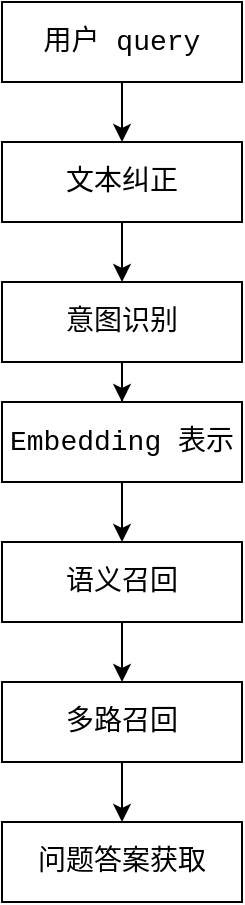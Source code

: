 <mxfile version="13.9.5" type="device"><diagram id="W5n17L-xBprk7k8iXnoi" name="第 1 页"><mxGraphModel dx="872" dy="837" grid="1" gridSize="10" guides="1" tooltips="1" connect="1" arrows="1" fold="1" page="1" pageScale="1" pageWidth="827" pageHeight="1169" math="0" shadow="0"><root><mxCell id="0"/><mxCell id="1" parent="0"/><mxCell id="YpfWs4n7ZDRp7TzRw7Ip-8" style="edgeStyle=orthogonalEdgeStyle;rounded=0;orthogonalLoop=1;jettySize=auto;html=1;exitX=0.5;exitY=1;exitDx=0;exitDy=0;entryX=0.5;entryY=0;entryDx=0;entryDy=0;" edge="1" parent="1" source="YpfWs4n7ZDRp7TzRw7Ip-1" target="YpfWs4n7ZDRp7TzRw7Ip-2"><mxGeometry relative="1" as="geometry"/></mxCell><mxCell id="YpfWs4n7ZDRp7TzRw7Ip-1" value="&lt;div style=&quot;font-family: &amp;#34;consolas&amp;#34; , &amp;#34;courier new&amp;#34; , monospace ; font-size: 14px ; line-height: 19px&quot;&gt;&lt;span style=&quot;background-color: rgb(255 , 255 , 255)&quot;&gt;用户 query&lt;/span&gt;&lt;/div&gt;" style="rounded=0;whiteSpace=wrap;html=1;" vertex="1" parent="1"><mxGeometry x="240" y="180" width="120" height="40" as="geometry"/></mxCell><mxCell id="YpfWs4n7ZDRp7TzRw7Ip-9" style="edgeStyle=orthogonalEdgeStyle;rounded=0;orthogonalLoop=1;jettySize=auto;html=1;exitX=0.5;exitY=1;exitDx=0;exitDy=0;entryX=0.5;entryY=0;entryDx=0;entryDy=0;" edge="1" parent="1" source="YpfWs4n7ZDRp7TzRw7Ip-2" target="YpfWs4n7ZDRp7TzRw7Ip-3"><mxGeometry relative="1" as="geometry"/></mxCell><mxCell id="YpfWs4n7ZDRp7TzRw7Ip-2" value="&lt;div style=&quot;font-family: &amp;#34;consolas&amp;#34; , &amp;#34;courier new&amp;#34; , monospace ; font-size: 14px ; line-height: 19px&quot;&gt;&lt;div style=&quot;font-family: &amp;#34;consolas&amp;#34; , &amp;#34;courier new&amp;#34; , monospace ; line-height: 19px&quot;&gt;&lt;span style=&quot;background-color: rgb(255 , 255 , 255)&quot;&gt;文本纠正&lt;/span&gt;&lt;/div&gt;&lt;/div&gt;" style="rounded=0;whiteSpace=wrap;html=1;" vertex="1" parent="1"><mxGeometry x="240" y="250" width="120" height="40" as="geometry"/></mxCell><mxCell id="YpfWs4n7ZDRp7TzRw7Ip-10" style="edgeStyle=orthogonalEdgeStyle;rounded=0;orthogonalLoop=1;jettySize=auto;html=1;exitX=0.5;exitY=1;exitDx=0;exitDy=0;" edge="1" parent="1" source="YpfWs4n7ZDRp7TzRw7Ip-3" target="YpfWs4n7ZDRp7TzRw7Ip-4"><mxGeometry relative="1" as="geometry"/></mxCell><mxCell id="YpfWs4n7ZDRp7TzRw7Ip-3" value="&lt;div style=&quot;font-family: &amp;#34;consolas&amp;#34; , &amp;#34;courier new&amp;#34; , monospace ; font-size: 14px ; line-height: 19px&quot;&gt;&lt;div style=&quot;font-family: &amp;#34;consolas&amp;#34; , &amp;#34;courier new&amp;#34; , monospace ; line-height: 19px&quot;&gt;&lt;span style=&quot;background-color: rgb(255 , 255 , 255)&quot;&gt;意图识别&lt;/span&gt;&lt;/div&gt;&lt;/div&gt;" style="rounded=0;whiteSpace=wrap;html=1;" vertex="1" parent="1"><mxGeometry x="240" y="320" width="120" height="40" as="geometry"/></mxCell><mxCell id="YpfWs4n7ZDRp7TzRw7Ip-11" style="edgeStyle=orthogonalEdgeStyle;rounded=0;orthogonalLoop=1;jettySize=auto;html=1;exitX=0.5;exitY=1;exitDx=0;exitDy=0;" edge="1" parent="1" source="YpfWs4n7ZDRp7TzRw7Ip-4" target="YpfWs4n7ZDRp7TzRw7Ip-5"><mxGeometry relative="1" as="geometry"/></mxCell><mxCell id="YpfWs4n7ZDRp7TzRw7Ip-4" value="&lt;div style=&quot;font-family: &amp;#34;consolas&amp;#34; , &amp;#34;courier new&amp;#34; , monospace ; font-size: 14px ; line-height: 19px&quot;&gt;&lt;div style=&quot;font-family: &amp;#34;consolas&amp;#34; , &amp;#34;courier new&amp;#34; , monospace ; line-height: 19px&quot;&gt;&lt;div style=&quot;font-family: &amp;#34;consolas&amp;#34; , &amp;#34;courier new&amp;#34; , monospace ; line-height: 19px&quot;&gt;&lt;span style=&quot;background-color: rgb(255 , 255 , 255)&quot;&gt;Embedding 表示&lt;/span&gt;&lt;/div&gt;&lt;/div&gt;&lt;/div&gt;" style="rounded=0;whiteSpace=wrap;html=1;" vertex="1" parent="1"><mxGeometry x="240" y="380" width="120" height="40" as="geometry"/></mxCell><mxCell id="YpfWs4n7ZDRp7TzRw7Ip-12" style="edgeStyle=orthogonalEdgeStyle;rounded=0;orthogonalLoop=1;jettySize=auto;html=1;exitX=0.5;exitY=1;exitDx=0;exitDy=0;" edge="1" parent="1" source="YpfWs4n7ZDRp7TzRw7Ip-5" target="YpfWs4n7ZDRp7TzRw7Ip-6"><mxGeometry relative="1" as="geometry"/></mxCell><mxCell id="YpfWs4n7ZDRp7TzRw7Ip-5" value="&lt;div style=&quot;font-family: &amp;#34;consolas&amp;#34; , &amp;#34;courier new&amp;#34; , monospace ; font-size: 14px ; line-height: 19px&quot;&gt;&lt;div style=&quot;font-family: &amp;#34;consolas&amp;#34; , &amp;#34;courier new&amp;#34; , monospace ; line-height: 19px&quot;&gt;&lt;div style=&quot;font-family: &amp;#34;consolas&amp;#34; , &amp;#34;courier new&amp;#34; , monospace ; line-height: 19px&quot;&gt;&lt;span style=&quot;background-color: rgb(255 , 255 , 255)&quot;&gt;语义召回&lt;/span&gt;&lt;/div&gt;&lt;/div&gt;&lt;/div&gt;" style="rounded=0;whiteSpace=wrap;html=1;" vertex="1" parent="1"><mxGeometry x="240" y="450" width="120" height="40" as="geometry"/></mxCell><mxCell id="YpfWs4n7ZDRp7TzRw7Ip-13" style="edgeStyle=orthogonalEdgeStyle;rounded=0;orthogonalLoop=1;jettySize=auto;html=1;exitX=0.5;exitY=1;exitDx=0;exitDy=0;" edge="1" parent="1" source="YpfWs4n7ZDRp7TzRw7Ip-6" target="YpfWs4n7ZDRp7TzRw7Ip-7"><mxGeometry relative="1" as="geometry"/></mxCell><mxCell id="YpfWs4n7ZDRp7TzRw7Ip-6" value="&lt;div style=&quot;font-family: &amp;#34;consolas&amp;#34; , &amp;#34;courier new&amp;#34; , monospace ; font-size: 14px ; line-height: 19px&quot;&gt;&lt;div style=&quot;font-family: &amp;#34;consolas&amp;#34; , &amp;#34;courier new&amp;#34; , monospace ; line-height: 19px&quot;&gt;&lt;div style=&quot;font-family: &amp;#34;consolas&amp;#34; , &amp;#34;courier new&amp;#34; , monospace ; line-height: 19px&quot;&gt;&lt;div style=&quot;font-family: &amp;#34;consolas&amp;#34; , &amp;#34;courier new&amp;#34; , monospace ; line-height: 19px&quot;&gt;&lt;span style=&quot;background-color: rgb(255 , 255 , 255)&quot;&gt;多路召回&lt;/span&gt;&lt;/div&gt;&lt;/div&gt;&lt;/div&gt;&lt;/div&gt;" style="rounded=0;whiteSpace=wrap;html=1;" vertex="1" parent="1"><mxGeometry x="240" y="520" width="120" height="40" as="geometry"/></mxCell><mxCell id="YpfWs4n7ZDRp7TzRw7Ip-7" value="&lt;div style=&quot;font-family: &amp;#34;consolas&amp;#34; , &amp;#34;courier new&amp;#34; , monospace ; font-size: 14px ; line-height: 19px&quot;&gt;&lt;div style=&quot;font-family: &amp;#34;consolas&amp;#34; , &amp;#34;courier new&amp;#34; , monospace ; line-height: 19px&quot;&gt;&lt;div style=&quot;font-family: &amp;#34;consolas&amp;#34; , &amp;#34;courier new&amp;#34; , monospace ; line-height: 19px&quot;&gt;&lt;div style=&quot;font-family: &amp;#34;consolas&amp;#34; , &amp;#34;courier new&amp;#34; , monospace ; line-height: 19px&quot;&gt;&lt;div style=&quot;font-family: &amp;#34;consolas&amp;#34; , &amp;#34;courier new&amp;#34; , monospace ; line-height: 19px&quot;&gt;&lt;span style=&quot;background-color: rgb(255 , 255 , 255)&quot;&gt;问题答案获取&lt;/span&gt;&lt;/div&gt;&lt;/div&gt;&lt;/div&gt;&lt;/div&gt;&lt;/div&gt;" style="rounded=0;whiteSpace=wrap;html=1;" vertex="1" parent="1"><mxGeometry x="240" y="590" width="120" height="40" as="geometry"/></mxCell></root></mxGraphModel></diagram></mxfile>